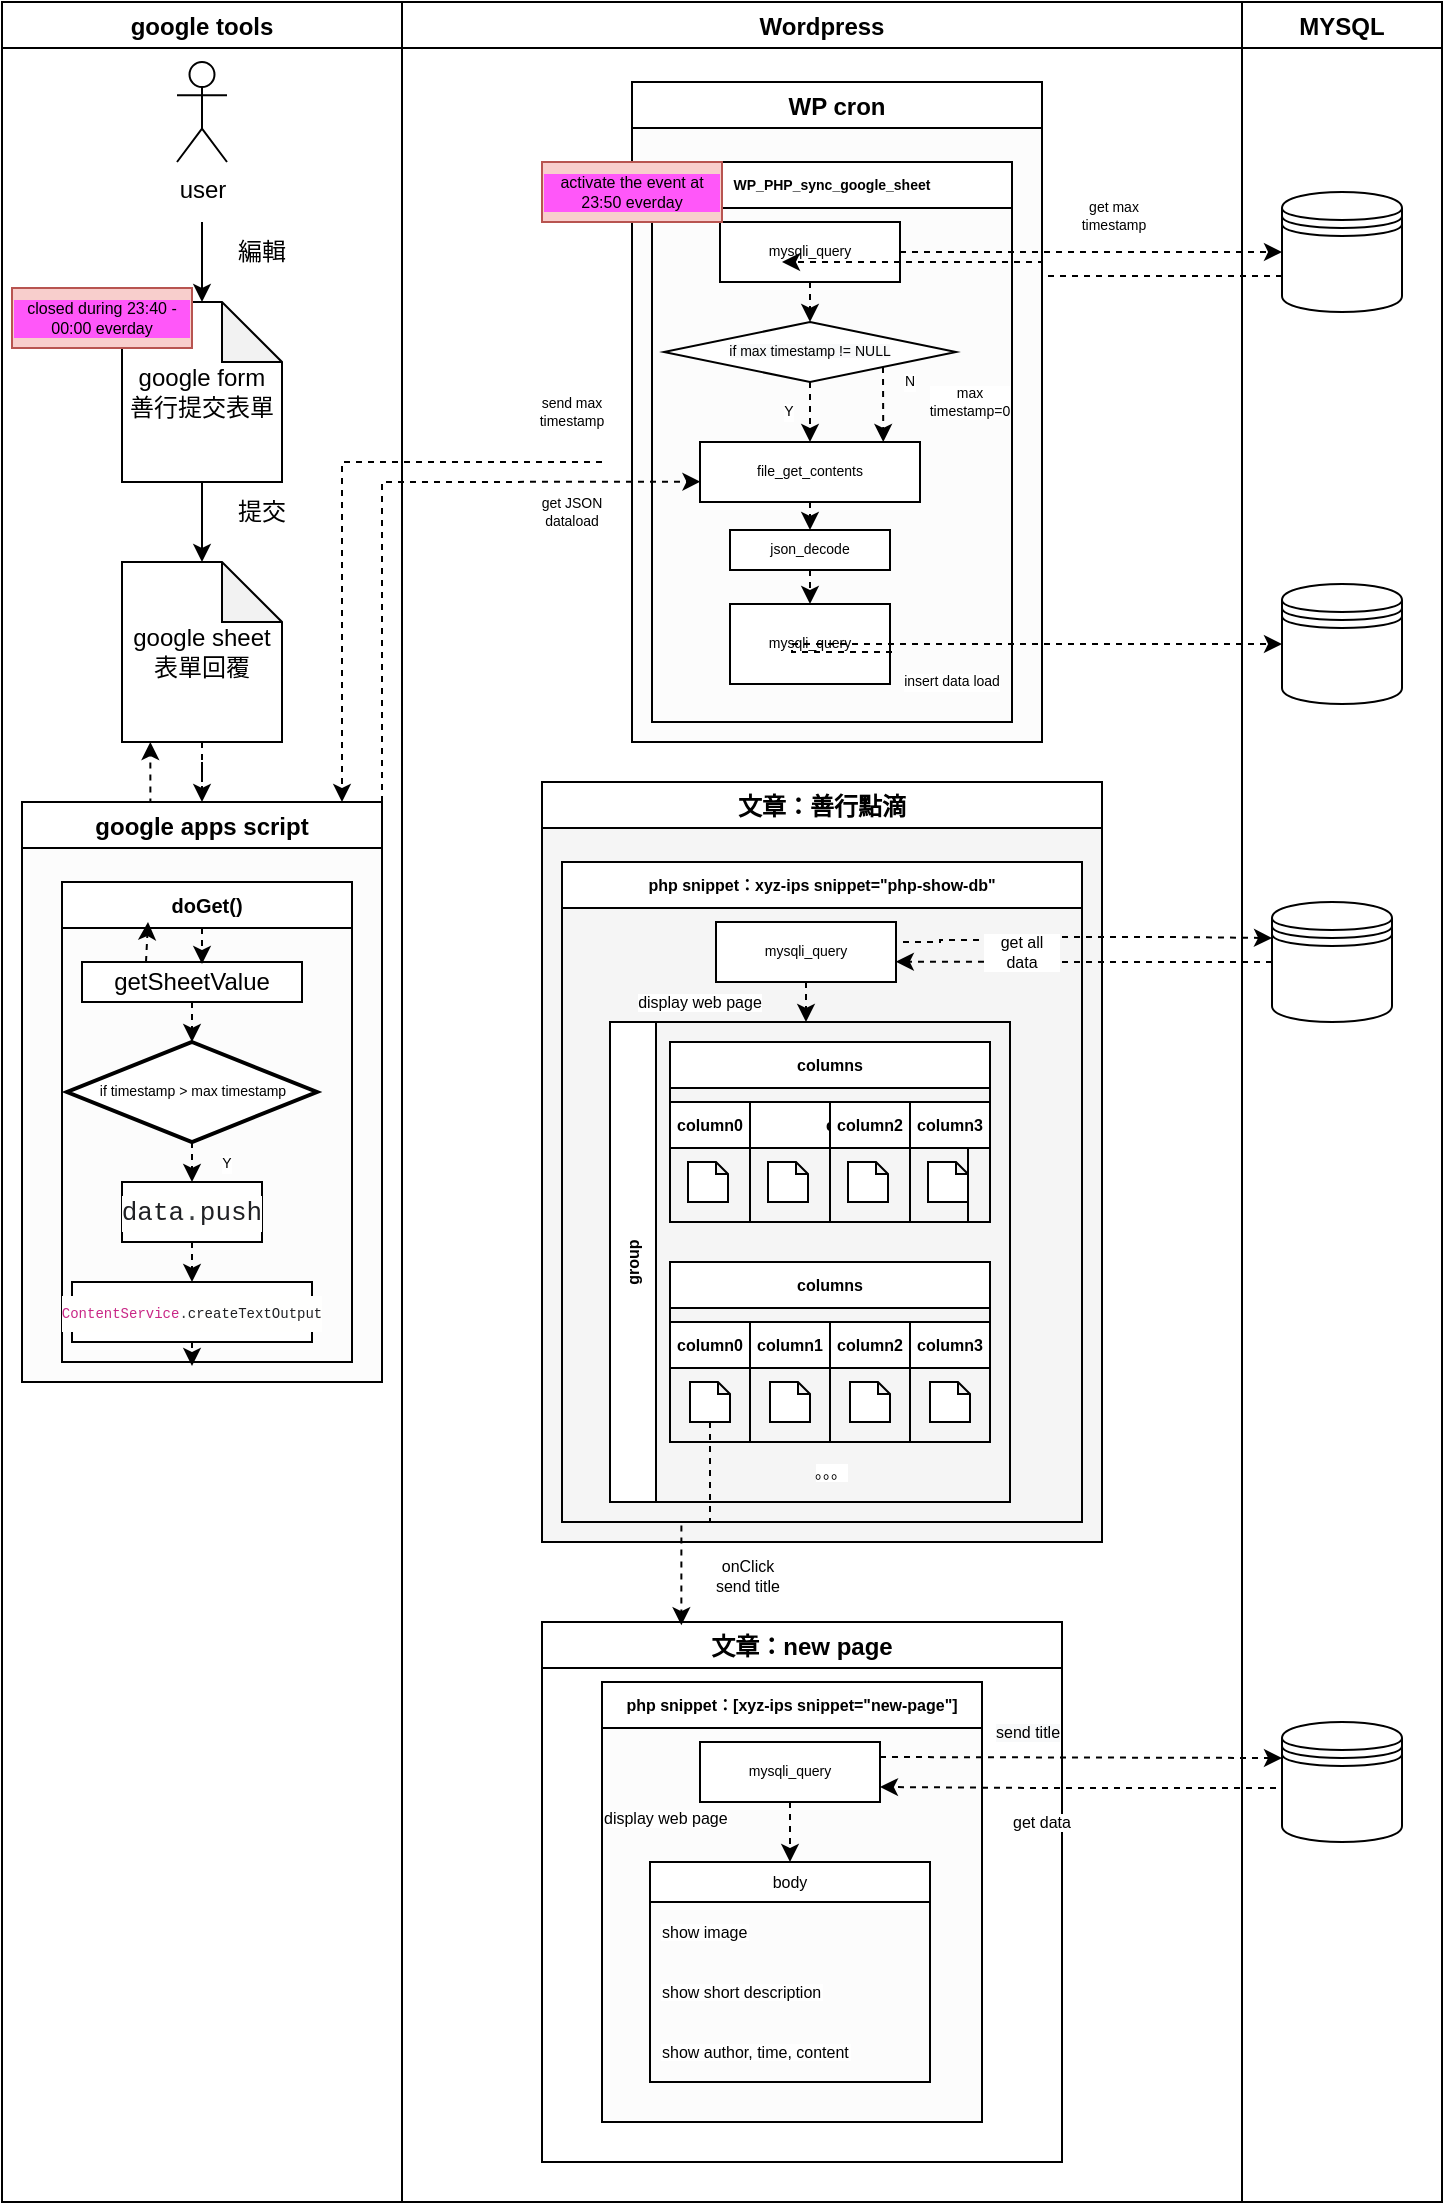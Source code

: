 <mxfile version="20.5.1" type="github">
  <diagram id="prtHgNgQTEPvFCAcTncT" name="Page-1">
    <mxGraphModel dx="1021" dy="614" grid="1" gridSize="10" guides="1" tooltips="1" connect="1" arrows="1" fold="1" page="1" pageScale="1" pageWidth="827" pageHeight="1169" math="0" shadow="0">
      <root>
        <mxCell id="0" />
        <mxCell id="1" parent="0" />
        <mxCell id="6KCu21m0NfsH39WnxG2K-9" value="google tools" style="swimlane;fillColor=none;swimlaneFillColor=none;" parent="1" vertex="1">
          <mxGeometry x="54" y="50" width="200" height="1100" as="geometry" />
        </mxCell>
        <mxCell id="6KCu21m0NfsH39WnxG2K-14" value="user" style="shape=umlActor;verticalLabelPosition=bottom;verticalAlign=top;html=1;outlineConnect=0;" parent="6KCu21m0NfsH39WnxG2K-9" vertex="1">
          <mxGeometry x="87.5" y="30" width="25" height="50" as="geometry" />
        </mxCell>
        <mxCell id="6KCu21m0NfsH39WnxG2K-18" value="google form&lt;br&gt;善行提交表單" style="shape=note;whiteSpace=wrap;html=1;backgroundOutline=1;darkOpacity=0.05;" parent="6KCu21m0NfsH39WnxG2K-9" vertex="1">
          <mxGeometry x="60" y="150" width="80" height="90" as="geometry" />
        </mxCell>
        <mxCell id="6KCu21m0NfsH39WnxG2K-17" value="編輯" style="text;html=1;strokeColor=none;fillColor=none;align=center;verticalAlign=middle;whiteSpace=wrap;rounded=0;" parent="6KCu21m0NfsH39WnxG2K-9" vertex="1">
          <mxGeometry x="100" y="110" width="60" height="30" as="geometry" />
        </mxCell>
        <mxCell id="6KCu21m0NfsH39WnxG2K-20" value="" style="endArrow=classic;html=1;rounded=0;exitX=0.5;exitY=1;exitDx=0;exitDy=0;exitPerimeter=0;" parent="6KCu21m0NfsH39WnxG2K-9" source="6KCu21m0NfsH39WnxG2K-18" edge="1">
          <mxGeometry width="50" height="50" relative="1" as="geometry">
            <mxPoint x="70" y="250" as="sourcePoint" />
            <mxPoint x="100" y="280" as="targetPoint" />
          </mxGeometry>
        </mxCell>
        <mxCell id="6KCu21m0NfsH39WnxG2K-75" style="edgeStyle=orthogonalEdgeStyle;rounded=0;orthogonalLoop=1;jettySize=auto;html=1;exitX=0.5;exitY=1;exitDx=0;exitDy=0;exitPerimeter=0;dashed=1;fontSize=7;" parent="6KCu21m0NfsH39WnxG2K-9" source="6KCu21m0NfsH39WnxG2K-21" target="6KCu21m0NfsH39WnxG2K-23" edge="1">
          <mxGeometry relative="1" as="geometry" />
        </mxCell>
        <mxCell id="6KCu21m0NfsH39WnxG2K-21" value="google sheet&lt;br&gt;表單回覆" style="shape=note;whiteSpace=wrap;html=1;backgroundOutline=1;darkOpacity=0.05;" parent="6KCu21m0NfsH39WnxG2K-9" vertex="1">
          <mxGeometry x="60" y="280" width="80" height="90" as="geometry" />
        </mxCell>
        <mxCell id="6KCu21m0NfsH39WnxG2K-22" value="提交" style="text;html=1;strokeColor=none;fillColor=none;align=center;verticalAlign=middle;whiteSpace=wrap;rounded=0;" parent="6KCu21m0NfsH39WnxG2K-9" vertex="1">
          <mxGeometry x="100" y="240" width="60" height="30" as="geometry" />
        </mxCell>
        <mxCell id="6KCu21m0NfsH39WnxG2K-76" style="edgeStyle=orthogonalEdgeStyle;rounded=0;orthogonalLoop=1;jettySize=auto;html=1;exitX=0.25;exitY=0;exitDx=0;exitDy=0;entryX=0.177;entryY=1;entryDx=0;entryDy=0;entryPerimeter=0;dashed=1;fontSize=7;" parent="6KCu21m0NfsH39WnxG2K-9" source="6KCu21m0NfsH39WnxG2K-23" target="6KCu21m0NfsH39WnxG2K-21" edge="1">
          <mxGeometry relative="1" as="geometry" />
        </mxCell>
        <mxCell id="6KCu21m0NfsH39WnxG2K-23" value="google apps script" style="swimlane;swimlaneFillColor=#FCFCFC;" parent="6KCu21m0NfsH39WnxG2K-9" vertex="1">
          <mxGeometry x="10" y="400" width="180" height="290" as="geometry" />
        </mxCell>
        <mxCell id="6KCu21m0NfsH39WnxG2K-67" value="doGet()" style="swimlane;fontSize=10;" parent="6KCu21m0NfsH39WnxG2K-9" vertex="1">
          <mxGeometry x="30" y="440" width="145" height="240" as="geometry" />
        </mxCell>
        <mxCell id="6KCu21m0NfsH39WnxG2K-96" style="edgeStyle=orthogonalEdgeStyle;rounded=0;orthogonalLoop=1;jettySize=auto;html=1;exitX=0.5;exitY=1;exitDx=0;exitDy=0;entryX=0.5;entryY=0;entryDx=0;entryDy=0;entryPerimeter=0;dashed=1;labelBackgroundColor=#99FFFF;labelBorderColor=#99FFFF;fontSize=7;" parent="6KCu21m0NfsH39WnxG2K-67" source="6KCu21m0NfsH39WnxG2K-69" target="6KCu21m0NfsH39WnxG2K-94" edge="1">
          <mxGeometry relative="1" as="geometry" />
        </mxCell>
        <mxCell id="6KCu21m0NfsH39WnxG2K-69" value="&lt;span style=&quot;color: rgb(0, 0, 0); font-family: Helvetica; font-size: 12px; font-style: normal; font-variant-ligatures: normal; font-variant-caps: normal; font-weight: 400; letter-spacing: normal; orphans: 2; text-align: center; text-indent: 0px; text-transform: none; widows: 2; word-spacing: 0px; -webkit-text-stroke-width: 0px; text-decoration-thickness: initial; text-decoration-style: initial; text-decoration-color: initial; float: none; display: inline !important;&quot;&gt;getSheetValue&lt;/span&gt;" style="rounded=0;whiteSpace=wrap;html=1;fontSize=7;labelBackgroundColor=default;" parent="6KCu21m0NfsH39WnxG2K-67" vertex="1">
          <mxGeometry x="10" y="40" width="110" height="20" as="geometry" />
        </mxCell>
        <mxCell id="6KCu21m0NfsH39WnxG2K-70" style="edgeStyle=orthogonalEdgeStyle;rounded=0;orthogonalLoop=1;jettySize=auto;html=1;exitX=0.5;exitY=1;exitDx=0;exitDy=0;entryX=0.5;entryY=0;entryDx=0;entryDy=0;dashed=1;fontSize=7;" parent="6KCu21m0NfsH39WnxG2K-67" source="6KCu21m0NfsH39WnxG2K-71" target="6KCu21m0NfsH39WnxG2K-72" edge="1">
          <mxGeometry relative="1" as="geometry" />
        </mxCell>
        <mxCell id="6KCu21m0NfsH39WnxG2K-71" value="&lt;div style=&quot;color: rgb(60, 64, 67); background-color: rgb(255, 255, 254); font-family: &amp;quot;Roboto Mono&amp;quot;, Consolas, &amp;quot;Courier New&amp;quot;, monospace; font-size: 13px; line-height: 18px;&quot;&gt;&lt;span style=&quot;color: #202124;&quot;&gt;data&lt;/span&gt;.&lt;span style=&quot;color: #202124;&quot;&gt;push&lt;/span&gt;&lt;/div&gt;" style="rounded=0;whiteSpace=wrap;html=1;fontSize=7;" parent="6KCu21m0NfsH39WnxG2K-67" vertex="1">
          <mxGeometry x="30" y="150" width="70" height="30" as="geometry" />
        </mxCell>
        <mxCell id="6KCu21m0NfsH39WnxG2K-72" value="&lt;div style=&quot;color: rgb(60, 64, 67); background-color: rgb(255, 255, 254); font-family: &amp;quot;Roboto Mono&amp;quot;, Consolas, &amp;quot;Courier New&amp;quot;, monospace; font-size: 7px; line-height: 18px;&quot;&gt;&lt;span style=&quot;color: rgb(201, 39, 134); font-size: 7px;&quot;&gt;ContentService&lt;/span&gt;.&lt;span style=&quot;color: rgb(32, 33, 36); font-size: 7px;&quot;&gt;createTextOutput&lt;/span&gt;&lt;/div&gt;" style="rounded=0;whiteSpace=wrap;html=1;fontSize=4;align=center;" parent="6KCu21m0NfsH39WnxG2K-67" vertex="1">
          <mxGeometry x="5" y="200" width="120" height="30" as="geometry" />
        </mxCell>
        <mxCell id="6KCu21m0NfsH39WnxG2K-89" value="" style="endArrow=classic;html=1;rounded=0;dashed=1;labelBackgroundColor=#99FFFF;labelBorderColor=#99FFFF;fontSize=7;" parent="6KCu21m0NfsH39WnxG2K-67" edge="1">
          <mxGeometry width="50" height="50" relative="1" as="geometry">
            <mxPoint x="42" y="40" as="sourcePoint" />
            <mxPoint x="43" y="20" as="targetPoint" />
          </mxGeometry>
        </mxCell>
        <mxCell id="6KCu21m0NfsH39WnxG2K-95" style="edgeStyle=orthogonalEdgeStyle;rounded=0;orthogonalLoop=1;jettySize=auto;html=1;exitX=0.5;exitY=1;exitDx=0;exitDy=0;exitPerimeter=0;entryX=0.5;entryY=0;entryDx=0;entryDy=0;dashed=1;labelBackgroundColor=#99FFFF;labelBorderColor=#99FFFF;fontSize=7;" parent="6KCu21m0NfsH39WnxG2K-67" source="6KCu21m0NfsH39WnxG2K-94" target="6KCu21m0NfsH39WnxG2K-71" edge="1">
          <mxGeometry relative="1" as="geometry" />
        </mxCell>
        <mxCell id="6KCu21m0NfsH39WnxG2K-94" value="&lt;span style=&quot;background-color: rgb(255, 255, 255);&quot;&gt;if timestamp &amp;gt; max timestamp&lt;/span&gt;" style="strokeWidth=2;html=1;shape=mxgraph.flowchart.decision;whiteSpace=wrap;labelBackgroundColor=none;labelBorderColor=none;fontSize=7;" parent="6KCu21m0NfsH39WnxG2K-67" vertex="1">
          <mxGeometry x="2.5" y="80" width="125" height="50" as="geometry" />
        </mxCell>
        <mxCell id="6KCu21m0NfsH39WnxG2K-97" value="Y" style="text;html=1;strokeColor=none;fillColor=none;align=center;verticalAlign=middle;whiteSpace=wrap;rounded=0;labelBackgroundColor=#FFFFFF;labelBorderColor=none;fontSize=7;" parent="6KCu21m0NfsH39WnxG2K-67" vertex="1">
          <mxGeometry x="69" y="136" width="27" height="10" as="geometry" />
        </mxCell>
        <mxCell id="6KCu21m0NfsH39WnxG2K-217" value="closed during 23:40 - 00:00 everday" style="text;html=1;strokeColor=#b85450;fillColor=#f8cecc;align=center;verticalAlign=middle;whiteSpace=wrap;rounded=0;labelBackgroundColor=#FF57F9;labelBorderColor=none;fontSize=8;" parent="6KCu21m0NfsH39WnxG2K-9" vertex="1">
          <mxGeometry x="5" y="143" width="90" height="30" as="geometry" />
        </mxCell>
        <mxCell id="6KCu21m0NfsH39WnxG2K-11" value="Wordpress" style="swimlane;swimlaneFillColor=none;fillColor=default;" parent="1" vertex="1">
          <mxGeometry x="254" y="50" width="420" height="1100" as="geometry" />
        </mxCell>
        <mxCell id="Af1cTzgPKv_NFU-ac4rc-2" value="文章：new page" style="swimlane;labelBackgroundColor=none;labelBorderColor=none;strokeColor=default;fontSize=12;fillColor=default;startSize=23;" vertex="1" parent="6KCu21m0NfsH39WnxG2K-11">
          <mxGeometry x="70" y="810" width="260" height="270" as="geometry" />
        </mxCell>
        <mxCell id="6KCu21m0NfsH39WnxG2K-36" value="WP cron" style="swimlane;swimlaneFillColor=#FCFCFC;" parent="6KCu21m0NfsH39WnxG2K-11" vertex="1">
          <mxGeometry x="115" y="40" width="205" height="330" as="geometry" />
        </mxCell>
        <mxCell id="6KCu21m0NfsH39WnxG2K-41" value="WP_PHP_sync_google_sheet" style="swimlane;fontSize=7;" parent="6KCu21m0NfsH39WnxG2K-36" vertex="1">
          <mxGeometry x="10" y="40" width="180" height="280" as="geometry" />
        </mxCell>
        <mxCell id="6KCu21m0NfsH39WnxG2K-140" style="edgeStyle=orthogonalEdgeStyle;rounded=0;orthogonalLoop=1;jettySize=auto;html=1;exitX=0.5;exitY=1;exitDx=0;exitDy=0;entryX=0.5;entryY=0;entryDx=0;entryDy=0;dashed=1;labelBackgroundColor=#99FFFF;labelBorderColor=#99FFFF;fontSize=7;" parent="6KCu21m0NfsH39WnxG2K-41" source="6KCu21m0NfsH39WnxG2K-84" target="6KCu21m0NfsH39WnxG2K-117" edge="1">
          <mxGeometry relative="1" as="geometry" />
        </mxCell>
        <mxCell id="6KCu21m0NfsH39WnxG2K-84" value="&lt;span style=&quot;font-size: 7px;&quot;&gt;mysqli_query&lt;/span&gt;" style="rounded=0;whiteSpace=wrap;html=1;fontSize=7;" parent="6KCu21m0NfsH39WnxG2K-41" vertex="1">
          <mxGeometry x="34" y="30" width="90" height="30" as="geometry" />
        </mxCell>
        <mxCell id="6KCu21m0NfsH39WnxG2K-144" style="edgeStyle=orthogonalEdgeStyle;rounded=0;orthogonalLoop=1;jettySize=auto;html=1;exitX=0.5;exitY=1;exitDx=0;exitDy=0;entryX=0.5;entryY=0;entryDx=0;entryDy=0;dashed=1;labelBackgroundColor=#99FFFF;labelBorderColor=#99FFFF;fontSize=7;" parent="6KCu21m0NfsH39WnxG2K-41" source="6KCu21m0NfsH39WnxG2K-85" target="6KCu21m0NfsH39WnxG2K-106" edge="1">
          <mxGeometry relative="1" as="geometry" />
        </mxCell>
        <mxCell id="6KCu21m0NfsH39WnxG2K-85" value="&lt;span style=&quot;font-size: 7px;&quot;&gt;file_get_contents&lt;/span&gt;" style="rounded=0;whiteSpace=wrap;html=1;fontSize=7;" parent="6KCu21m0NfsH39WnxG2K-41" vertex="1">
          <mxGeometry x="24" y="140" width="110" height="30" as="geometry" />
        </mxCell>
        <mxCell id="6KCu21m0NfsH39WnxG2K-138" style="edgeStyle=orthogonalEdgeStyle;rounded=0;orthogonalLoop=1;jettySize=auto;html=1;exitX=0.5;exitY=1;exitDx=0;exitDy=0;entryX=0.5;entryY=0;entryDx=0;entryDy=0;dashed=1;labelBackgroundColor=#99FFFF;labelBorderColor=#99FFFF;fontSize=7;" parent="6KCu21m0NfsH39WnxG2K-41" source="6KCu21m0NfsH39WnxG2K-106" target="6KCu21m0NfsH39WnxG2K-108" edge="1">
          <mxGeometry relative="1" as="geometry" />
        </mxCell>
        <mxCell id="6KCu21m0NfsH39WnxG2K-106" value="json_decode" style="rounded=0;whiteSpace=wrap;html=1;labelBackgroundColor=#FFFFFF;labelBorderColor=none;fontSize=7;" parent="6KCu21m0NfsH39WnxG2K-41" vertex="1">
          <mxGeometry x="39" y="184" width="80" height="20" as="geometry" />
        </mxCell>
        <mxCell id="6KCu21m0NfsH39WnxG2K-108" value="mysqli_query" style="rounded=0;whiteSpace=wrap;html=1;labelBackgroundColor=#FFFFFF;labelBorderColor=none;fontSize=7;" parent="6KCu21m0NfsH39WnxG2K-41" vertex="1">
          <mxGeometry x="39" y="221" width="80" height="40" as="geometry" />
        </mxCell>
        <mxCell id="6KCu21m0NfsH39WnxG2K-123" style="edgeStyle=orthogonalEdgeStyle;rounded=0;orthogonalLoop=1;jettySize=auto;html=1;exitX=0.5;exitY=1;exitDx=0;exitDy=0;entryX=0.5;entryY=0;entryDx=0;entryDy=0;dashed=1;labelBackgroundColor=#99FFFF;labelBorderColor=#99FFFF;fontSize=7;" parent="6KCu21m0NfsH39WnxG2K-41" source="6KCu21m0NfsH39WnxG2K-117" target="6KCu21m0NfsH39WnxG2K-85" edge="1">
          <mxGeometry relative="1" as="geometry" />
        </mxCell>
        <mxCell id="6KCu21m0NfsH39WnxG2K-125" style="edgeStyle=orthogonalEdgeStyle;rounded=0;orthogonalLoop=1;jettySize=auto;html=1;exitX=1;exitY=1;exitDx=0;exitDy=0;entryX=0.833;entryY=0;entryDx=0;entryDy=0;entryPerimeter=0;dashed=1;labelBackgroundColor=#99FFFF;labelBorderColor=#99FFFF;fontSize=7;" parent="6KCu21m0NfsH39WnxG2K-41" source="6KCu21m0NfsH39WnxG2K-117" target="6KCu21m0NfsH39WnxG2K-85" edge="1">
          <mxGeometry relative="1" as="geometry" />
        </mxCell>
        <mxCell id="6KCu21m0NfsH39WnxG2K-117" value="&lt;span style=&quot;background-color: rgb(248, 249, 250);&quot;&gt;if max timestamp != NULL&lt;/span&gt;" style="rhombus;whiteSpace=wrap;html=1;labelBackgroundColor=#FFFFFF;labelBorderColor=none;fontSize=7;" parent="6KCu21m0NfsH39WnxG2K-41" vertex="1">
          <mxGeometry x="6" y="80" width="146" height="30" as="geometry" />
        </mxCell>
        <mxCell id="6KCu21m0NfsH39WnxG2K-124" value="Y" style="text;html=1;strokeColor=none;fillColor=none;align=center;verticalAlign=middle;whiteSpace=wrap;rounded=0;labelBackgroundColor=#FFFFFF;labelBorderColor=none;fontSize=7;" parent="6KCu21m0NfsH39WnxG2K-41" vertex="1">
          <mxGeometry x="50" y="120" width="37" height="10" as="geometry" />
        </mxCell>
        <mxCell id="6KCu21m0NfsH39WnxG2K-127" value="max timestamp=0" style="text;html=1;strokeColor=none;fillColor=none;align=center;verticalAlign=middle;whiteSpace=wrap;rounded=0;labelBackgroundColor=#FFFFFF;labelBorderColor=none;fontSize=7;" parent="6KCu21m0NfsH39WnxG2K-41" vertex="1">
          <mxGeometry x="144" y="120" width="30" as="geometry" />
        </mxCell>
        <mxCell id="6KCu21m0NfsH39WnxG2K-137" value="insert data load" style="text;html=1;strokeColor=none;fillColor=none;align=center;verticalAlign=middle;whiteSpace=wrap;rounded=0;labelBackgroundColor=#FFFFFF;labelBorderColor=none;fontSize=7;" parent="6KCu21m0NfsH39WnxG2K-41" vertex="1">
          <mxGeometry x="120" y="245" width="60" height="30" as="geometry" />
        </mxCell>
        <mxCell id="6KCu21m0NfsH39WnxG2K-93" value="send max timestamp" style="text;html=1;strokeColor=none;fillColor=none;align=center;verticalAlign=middle;whiteSpace=wrap;rounded=0;labelBackgroundColor=none;labelBorderColor=none;fontSize=7;" parent="6KCu21m0NfsH39WnxG2K-11" vertex="1">
          <mxGeometry x="55" y="190" width="60" height="30" as="geometry" />
        </mxCell>
        <mxCell id="6KCu21m0NfsH39WnxG2K-105" value="get JSON dataload" style="text;html=1;strokeColor=none;fillColor=none;align=center;verticalAlign=middle;whiteSpace=wrap;rounded=0;labelBackgroundColor=none;labelBorderColor=none;fontSize=7;" parent="6KCu21m0NfsH39WnxG2K-11" vertex="1">
          <mxGeometry x="55" y="240" width="60" height="30" as="geometry" />
        </mxCell>
        <mxCell id="6KCu21m0NfsH39WnxG2K-116" value="get max timestamp" style="text;html=1;strokeColor=none;fillColor=none;align=center;verticalAlign=middle;whiteSpace=wrap;rounded=0;labelBackgroundColor=#FFFFFF;labelBorderColor=none;fontSize=7;" parent="6KCu21m0NfsH39WnxG2K-11" vertex="1">
          <mxGeometry x="326" y="92" width="60" height="30" as="geometry" />
        </mxCell>
        <mxCell id="6KCu21m0NfsH39WnxG2K-92" value="" style="endArrow=classic;html=1;rounded=0;dashed=1;labelBackgroundColor=#99FFFF;labelBorderColor=#99FFFF;fontSize=7;entryX=0.002;entryY=0.662;entryDx=0;entryDy=0;entryPerimeter=0;" parent="6KCu21m0NfsH39WnxG2K-11" target="6KCu21m0NfsH39WnxG2K-85" edge="1">
          <mxGeometry width="50" height="50" relative="1" as="geometry">
            <mxPoint x="-10" y="400" as="sourcePoint" />
            <mxPoint x="98" y="280" as="targetPoint" />
            <Array as="points">
              <mxPoint x="-10" y="240" />
            </Array>
          </mxGeometry>
        </mxCell>
        <mxCell id="6KCu21m0NfsH39WnxG2K-145" value="文章：善行點滴" style="swimlane;labelBackgroundColor=#FFFFFF;labelBorderColor=none;fontSize=12;swimlaneFillColor=#F5F5F5;" parent="6KCu21m0NfsH39WnxG2K-11" vertex="1">
          <mxGeometry x="70" y="390" width="280" height="380" as="geometry" />
        </mxCell>
        <mxCell id="6KCu21m0NfsH39WnxG2K-146" value="php snippet：xyz-ips snippet=&quot;php-show-db&quot;" style="swimlane;labelBackgroundColor=#FFFFFF;labelBorderColor=none;fontSize=8;" parent="6KCu21m0NfsH39WnxG2K-145" vertex="1">
          <mxGeometry x="10" y="40" width="260" height="330" as="geometry" />
        </mxCell>
        <mxCell id="6KCu21m0NfsH39WnxG2K-196" value="" style="edgeStyle=orthogonalEdgeStyle;rounded=0;orthogonalLoop=1;jettySize=auto;html=1;dashed=1;labelBackgroundColor=#99FFFF;labelBorderColor=#99FFFF;fontSize=8;" parent="6KCu21m0NfsH39WnxG2K-146" source="6KCu21m0NfsH39WnxG2K-148" edge="1">
          <mxGeometry relative="1" as="geometry">
            <mxPoint x="122" y="80" as="targetPoint" />
          </mxGeometry>
        </mxCell>
        <mxCell id="6KCu21m0NfsH39WnxG2K-148" value="&lt;span style=&quot;font-size: 7px;&quot;&gt;mysqli_query&lt;/span&gt;" style="rounded=0;whiteSpace=wrap;html=1;fontSize=7;" parent="6KCu21m0NfsH39WnxG2K-146" vertex="1">
          <mxGeometry x="77" y="30" width="90" height="30" as="geometry" />
        </mxCell>
        <mxCell id="6KCu21m0NfsH39WnxG2K-161" value="column0" style="swimlane;labelBackgroundColor=#FFFFFF;labelBorderColor=none;fontSize=8;" parent="6KCu21m0NfsH39WnxG2K-146" vertex="1">
          <mxGeometry x="54" y="120" width="40" height="60" as="geometry" />
        </mxCell>
        <mxCell id="6KCu21m0NfsH39WnxG2K-165" value="columns" style="swimlane;labelBackgroundColor=#FFFFFF;labelBorderColor=none;fontSize=8;" parent="6KCu21m0NfsH39WnxG2K-146" vertex="1">
          <mxGeometry x="54" y="90" width="160" height="90" as="geometry" />
        </mxCell>
        <mxCell id="6KCu21m0NfsH39WnxG2K-174" value="group" style="swimlane;horizontal=0;labelBackgroundColor=#FFFFFF;labelBorderColor=none;fontSize=8;" parent="6KCu21m0NfsH39WnxG2K-146" vertex="1">
          <mxGeometry x="24" y="80" width="200" height="240" as="geometry" />
        </mxCell>
        <mxCell id="6KCu21m0NfsH39WnxG2K-175" value="。。。" style="text;html=1;strokeColor=none;fillColor=none;align=center;verticalAlign=middle;whiteSpace=wrap;rounded=0;labelBackgroundColor=#FFFFFF;labelBorderColor=none;fontSize=8;" parent="6KCu21m0NfsH39WnxG2K-174" vertex="1">
          <mxGeometry x="87.5" y="210" width="45" height="30" as="geometry" />
        </mxCell>
        <mxCell id="6KCu21m0NfsH39WnxG2K-162" value="column1" style="swimlane;labelBackgroundColor=#FFFFFF;labelBorderColor=none;fontSize=8;" parent="6KCu21m0NfsH39WnxG2K-174" vertex="1">
          <mxGeometry x="70" y="40" width="109" height="60" as="geometry" />
        </mxCell>
        <mxCell id="6KCu21m0NfsH39WnxG2K-191" value="" style="shape=note;whiteSpace=wrap;html=1;backgroundOutline=1;darkOpacity=0.05;labelBackgroundColor=#FFFFFF;labelBorderColor=none;fontSize=8;size=6;" parent="6KCu21m0NfsH39WnxG2K-162" vertex="1">
          <mxGeometry x="-31" y="30" width="20" height="20" as="geometry" />
        </mxCell>
        <mxCell id="6KCu21m0NfsH39WnxG2K-192" value="" style="shape=note;whiteSpace=wrap;html=1;backgroundOutline=1;darkOpacity=0.05;labelBackgroundColor=#FFFFFF;labelBorderColor=none;fontSize=8;size=6;" parent="6KCu21m0NfsH39WnxG2K-162" vertex="1">
          <mxGeometry x="9" y="30" width="20" height="20" as="geometry" />
        </mxCell>
        <mxCell id="6KCu21m0NfsH39WnxG2K-193" value="" style="shape=note;whiteSpace=wrap;html=1;backgroundOutline=1;darkOpacity=0.05;labelBackgroundColor=#FFFFFF;labelBorderColor=none;fontSize=8;size=6;" parent="6KCu21m0NfsH39WnxG2K-162" vertex="1">
          <mxGeometry x="49" y="30" width="20" height="20" as="geometry" />
        </mxCell>
        <mxCell id="6KCu21m0NfsH39WnxG2K-194" value="" style="shape=note;whiteSpace=wrap;html=1;backgroundOutline=1;darkOpacity=0.05;labelBackgroundColor=#FFFFFF;labelBorderColor=none;fontSize=8;size=6;" parent="6KCu21m0NfsH39WnxG2K-162" vertex="1">
          <mxGeometry x="89" y="30" width="20" height="20" as="geometry" />
        </mxCell>
        <mxCell id="6KCu21m0NfsH39WnxG2K-163" value="column2" style="swimlane;labelBackgroundColor=#FFFFFF;labelBorderColor=none;fontSize=8;" parent="6KCu21m0NfsH39WnxG2K-174" vertex="1">
          <mxGeometry x="110" y="40" width="40" height="60" as="geometry" />
        </mxCell>
        <mxCell id="6KCu21m0NfsH39WnxG2K-164" value="column3" style="swimlane;labelBackgroundColor=#FFFFFF;labelBorderColor=none;fontSize=8;" parent="6KCu21m0NfsH39WnxG2K-174" vertex="1">
          <mxGeometry x="150" y="40" width="40" height="60" as="geometry" />
        </mxCell>
        <mxCell id="6KCu21m0NfsH39WnxG2K-176" value="column0" style="swimlane;labelBackgroundColor=#FFFFFF;labelBorderColor=none;fontSize=8;" parent="6KCu21m0NfsH39WnxG2K-174" vertex="1">
          <mxGeometry x="30" y="150" width="40" height="60" as="geometry" />
        </mxCell>
        <mxCell id="6KCu21m0NfsH39WnxG2K-177" value="columns" style="swimlane;labelBackgroundColor=#FFFFFF;labelBorderColor=none;fontSize=8;" parent="6KCu21m0NfsH39WnxG2K-174" vertex="1">
          <mxGeometry x="30" y="120" width="160" height="90" as="geometry" />
        </mxCell>
        <mxCell id="6KCu21m0NfsH39WnxG2K-190" value="" style="shape=note;whiteSpace=wrap;html=1;backgroundOutline=1;darkOpacity=0.05;labelBackgroundColor=#FFFFFF;labelBorderColor=none;fontSize=8;size=6;" parent="6KCu21m0NfsH39WnxG2K-177" vertex="1">
          <mxGeometry x="10" y="60" width="20" height="20" as="geometry" />
        </mxCell>
        <mxCell id="6KCu21m0NfsH39WnxG2K-178" value="column1" style="swimlane;labelBackgroundColor=#FFFFFF;labelBorderColor=none;fontSize=8;" parent="6KCu21m0NfsH39WnxG2K-174" vertex="1">
          <mxGeometry x="70" y="150" width="40" height="60" as="geometry" />
        </mxCell>
        <mxCell id="6KCu21m0NfsH39WnxG2K-189" value="" style="shape=note;whiteSpace=wrap;html=1;backgroundOutline=1;darkOpacity=0.05;labelBackgroundColor=#FFFFFF;labelBorderColor=none;fontSize=8;size=6;" parent="6KCu21m0NfsH39WnxG2K-178" vertex="1">
          <mxGeometry x="10" y="30" width="20" height="20" as="geometry" />
        </mxCell>
        <mxCell id="6KCu21m0NfsH39WnxG2K-179" value="column2" style="swimlane;labelBackgroundColor=#FFFFFF;labelBorderColor=none;fontSize=8;" parent="6KCu21m0NfsH39WnxG2K-174" vertex="1">
          <mxGeometry x="110" y="150" width="40" height="60" as="geometry" />
        </mxCell>
        <mxCell id="6KCu21m0NfsH39WnxG2K-188" value="" style="shape=note;whiteSpace=wrap;html=1;backgroundOutline=1;darkOpacity=0.05;labelBackgroundColor=#FFFFFF;labelBorderColor=none;fontSize=8;size=6;" parent="6KCu21m0NfsH39WnxG2K-179" vertex="1">
          <mxGeometry x="10" y="30" width="20" height="20" as="geometry" />
        </mxCell>
        <mxCell id="6KCu21m0NfsH39WnxG2K-180" value="column3" style="swimlane;labelBackgroundColor=#FFFFFF;labelBorderColor=none;fontSize=8;" parent="6KCu21m0NfsH39WnxG2K-174" vertex="1">
          <mxGeometry x="150" y="150" width="40" height="60" as="geometry" />
        </mxCell>
        <mxCell id="6KCu21m0NfsH39WnxG2K-182" value="" style="shape=note;whiteSpace=wrap;html=1;backgroundOutline=1;darkOpacity=0.05;labelBackgroundColor=#FFFFFF;labelBorderColor=none;fontSize=8;size=6;" parent="6KCu21m0NfsH39WnxG2K-146" vertex="1">
          <mxGeometry x="184" y="260" width="20" height="20" as="geometry" />
        </mxCell>
        <mxCell id="6KCu21m0NfsH39WnxG2K-197" value="display web page" style="text;html=1;strokeColor=none;fillColor=none;align=center;verticalAlign=middle;whiteSpace=wrap;rounded=0;labelBackgroundColor=#FFFFFF;labelBorderColor=none;fontSize=8;" parent="6KCu21m0NfsH39WnxG2K-146" vertex="1">
          <mxGeometry x="14" y="64.5" width="110" height="10" as="geometry" />
        </mxCell>
        <mxCell id="6KCu21m0NfsH39WnxG2K-198" value="php snippet：[xyz-ips snippet=&quot;new-page&quot;]" style="swimlane;labelBackgroundColor=#FFFFFF;labelBorderColor=none;fontSize=8;swimlaneFillColor=#FCFCFC;startSize=23;" parent="6KCu21m0NfsH39WnxG2K-11" vertex="1">
          <mxGeometry x="100" y="840" width="190" height="220" as="geometry" />
        </mxCell>
        <mxCell id="6KCu21m0NfsH39WnxG2K-214" style="edgeStyle=orthogonalEdgeStyle;rounded=0;orthogonalLoop=1;jettySize=auto;html=1;exitX=0.5;exitY=1;exitDx=0;exitDy=0;entryX=0.5;entryY=0;entryDx=0;entryDy=0;dashed=1;labelBackgroundColor=#99FFFF;labelBorderColor=#99FFFF;fontSize=8;" parent="6KCu21m0NfsH39WnxG2K-198" source="6KCu21m0NfsH39WnxG2K-204" target="6KCu21m0NfsH39WnxG2K-209" edge="1">
          <mxGeometry relative="1" as="geometry" />
        </mxCell>
        <mxCell id="6KCu21m0NfsH39WnxG2K-204" value="&lt;span style=&quot;font-size: 7px;&quot;&gt;mysqli_query&lt;/span&gt;" style="rounded=0;whiteSpace=wrap;html=1;fontSize=7;" parent="6KCu21m0NfsH39WnxG2K-198" vertex="1">
          <mxGeometry x="49" y="30" width="90" height="30" as="geometry" />
        </mxCell>
        <mxCell id="6KCu21m0NfsH39WnxG2K-209" value="body" style="swimlane;fontStyle=0;childLayout=stackLayout;horizontal=1;startSize=20;horizontalStack=0;resizeParent=1;resizeParentMax=0;resizeLast=0;collapsible=1;marginBottom=0;labelBackgroundColor=#FFFFFF;labelBorderColor=none;fontSize=8;" parent="6KCu21m0NfsH39WnxG2K-198" vertex="1">
          <mxGeometry x="24" y="90" width="140" height="110" as="geometry" />
        </mxCell>
        <mxCell id="6KCu21m0NfsH39WnxG2K-210" value="show image" style="text;strokeColor=none;fillColor=none;align=left;verticalAlign=middle;spacingLeft=4;spacingRight=4;overflow=hidden;points=[[0,0.5],[1,0.5]];portConstraint=eastwest;rotatable=0;labelBackgroundColor=#FFFFFF;labelBorderColor=none;fontSize=8;" parent="6KCu21m0NfsH39WnxG2K-209" vertex="1">
          <mxGeometry y="20" width="140" height="30" as="geometry" />
        </mxCell>
        <mxCell id="6KCu21m0NfsH39WnxG2K-211" value="show short description" style="text;strokeColor=none;fillColor=none;align=left;verticalAlign=middle;spacingLeft=4;spacingRight=4;overflow=hidden;points=[[0,0.5],[1,0.5]];portConstraint=eastwest;rotatable=0;labelBackgroundColor=#FFFFFF;labelBorderColor=none;fontSize=8;" parent="6KCu21m0NfsH39WnxG2K-209" vertex="1">
          <mxGeometry y="50" width="140" height="30" as="geometry" />
        </mxCell>
        <mxCell id="6KCu21m0NfsH39WnxG2K-212" value="show author, time, content" style="text;strokeColor=none;fillColor=none;align=left;verticalAlign=middle;spacingLeft=4;spacingRight=4;overflow=hidden;points=[[0,0.5],[1,0.5]];portConstraint=eastwest;rotatable=0;labelBackgroundColor=#FFFFFF;labelBorderColor=none;fontSize=8;" parent="6KCu21m0NfsH39WnxG2K-209" vertex="1">
          <mxGeometry y="80" width="140" height="30" as="geometry" />
        </mxCell>
        <mxCell id="6KCu21m0NfsH39WnxG2K-215" value="&lt;span style=&quot;color: rgb(0, 0, 0); font-family: Helvetica; font-size: 8px; font-style: normal; font-variant-ligatures: normal; font-variant-caps: normal; font-weight: 400; letter-spacing: normal; orphans: 2; text-align: center; text-indent: 0px; text-transform: none; widows: 2; word-spacing: 0px; -webkit-text-stroke-width: 0px; background-color: rgb(255, 255, 255); text-decoration-thickness: initial; text-decoration-style: initial; text-decoration-color: initial; float: none; display: inline !important;&quot;&gt;display web page&lt;/span&gt;" style="text;whiteSpace=wrap;html=1;fontSize=8;" parent="6KCu21m0NfsH39WnxG2K-198" vertex="1">
          <mxGeometry x="-1" y="57" width="100" height="20" as="geometry" />
        </mxCell>
        <mxCell id="6KCu21m0NfsH39WnxG2K-207" value="&lt;span style=&quot;color: rgb(0, 0, 0); font-family: Helvetica; font-size: 8px; font-style: normal; font-variant-ligatures: normal; font-variant-caps: normal; font-weight: 400; letter-spacing: normal; orphans: 2; text-align: center; text-indent: 0px; text-transform: none; widows: 2; word-spacing: 0px; -webkit-text-stroke-width: 0px; background-color: rgb(248, 249, 250); text-decoration-thickness: initial; text-decoration-style: initial; text-decoration-color: initial; float: none; display: inline !important;&quot;&gt;send title&lt;/span&gt;" style="text;whiteSpace=wrap;html=1;fontSize=8;" parent="6KCu21m0NfsH39WnxG2K-11" vertex="1">
          <mxGeometry x="295" y="854" width="70" height="20" as="geometry" />
        </mxCell>
        <mxCell id="6KCu21m0NfsH39WnxG2K-208" value="get data" style="text;html=1;strokeColor=none;fillColor=none;align=center;verticalAlign=middle;whiteSpace=wrap;rounded=0;labelBackgroundColor=#FFFFFF;labelBorderColor=none;fontSize=8;" parent="6KCu21m0NfsH39WnxG2K-11" vertex="1">
          <mxGeometry x="295" y="900" width="50" height="20" as="geometry" />
        </mxCell>
        <mxCell id="6KCu21m0NfsH39WnxG2K-220" value="activate the event at 23:50 everday" style="text;html=1;strokeColor=#b85450;fillColor=#f8cecc;align=center;verticalAlign=middle;whiteSpace=wrap;rounded=0;labelBackgroundColor=#FF57F9;labelBorderColor=none;fontSize=8;" parent="6KCu21m0NfsH39WnxG2K-11" vertex="1">
          <mxGeometry x="70" y="80" width="90" height="30" as="geometry" />
        </mxCell>
        <mxCell id="6KCu21m0NfsH39WnxG2K-200" value="onClick&lt;br&gt;send title" style="text;html=1;strokeColor=none;fillColor=none;align=center;verticalAlign=middle;whiteSpace=wrap;rounded=0;labelBackgroundColor=#FFFFFF;labelBorderColor=none;fontSize=8;" parent="6KCu21m0NfsH39WnxG2K-11" vertex="1">
          <mxGeometry x="143" y="772" width="60" height="30" as="geometry" />
        </mxCell>
        <mxCell id="Af1cTzgPKv_NFU-ac4rc-3" style="edgeStyle=orthogonalEdgeStyle;rounded=0;orthogonalLoop=1;jettySize=auto;html=1;exitX=0.5;exitY=1;exitDx=0;exitDy=0;exitPerimeter=0;entryX=0.268;entryY=0.006;entryDx=0;entryDy=0;entryPerimeter=0;dashed=1;labelBackgroundColor=#99FFFF;labelBorderColor=#99FFFF;fontSize=8;" edge="1" parent="6KCu21m0NfsH39WnxG2K-11" source="6KCu21m0NfsH39WnxG2K-190" target="Af1cTzgPKv_NFU-ac4rc-2">
          <mxGeometry relative="1" as="geometry" />
        </mxCell>
        <mxCell id="6KCu21m0NfsH39WnxG2K-12" value="MYSQL" style="swimlane;" parent="1" vertex="1">
          <mxGeometry x="674" y="50" width="100" height="1100" as="geometry" />
        </mxCell>
        <mxCell id="6KCu21m0NfsH39WnxG2K-107" value="" style="shape=datastore;whiteSpace=wrap;html=1;labelBackgroundColor=#FFFFFF;labelBorderColor=none;fontSize=7;" parent="6KCu21m0NfsH39WnxG2K-12" vertex="1">
          <mxGeometry x="20" y="95" width="60" height="60" as="geometry" />
        </mxCell>
        <mxCell id="6KCu21m0NfsH39WnxG2K-132" value="" style="shape=datastore;whiteSpace=wrap;html=1;labelBackgroundColor=#FFFFFF;labelBorderColor=none;fontSize=7;" parent="6KCu21m0NfsH39WnxG2K-12" vertex="1">
          <mxGeometry x="20" y="291" width="60" height="60" as="geometry" />
        </mxCell>
        <mxCell id="6KCu21m0NfsH39WnxG2K-147" value="" style="shape=datastore;whiteSpace=wrap;html=1;labelBackgroundColor=#FFFFFF;labelBorderColor=none;fontSize=8;" parent="6KCu21m0NfsH39WnxG2K-12" vertex="1">
          <mxGeometry x="15" y="450" width="60" height="60" as="geometry" />
        </mxCell>
        <mxCell id="6KCu21m0NfsH39WnxG2K-202" value="" style="shape=datastore;whiteSpace=wrap;html=1;labelBackgroundColor=#FFFFFF;labelBorderColor=none;fontSize=8;" parent="6KCu21m0NfsH39WnxG2K-12" vertex="1">
          <mxGeometry x="20" y="860" width="60" height="60" as="geometry" />
        </mxCell>
        <mxCell id="6KCu21m0NfsH39WnxG2K-16" value="" style="endArrow=classic;html=1;rounded=0;" parent="1" edge="1">
          <mxGeometry width="50" height="50" relative="1" as="geometry">
            <mxPoint x="154" y="160" as="sourcePoint" />
            <mxPoint x="154" y="200" as="targetPoint" />
          </mxGeometry>
        </mxCell>
        <mxCell id="6KCu21m0NfsH39WnxG2K-60" style="edgeStyle=orthogonalEdgeStyle;rounded=0;orthogonalLoop=1;jettySize=auto;html=1;dashed=1;fontSize=7;" parent="1" edge="1">
          <mxGeometry relative="1" as="geometry">
            <mxPoint x="354" y="280" as="sourcePoint" />
            <mxPoint x="224" y="450" as="targetPoint" />
            <Array as="points">
              <mxPoint x="354" y="280" />
              <mxPoint x="224" y="280" />
            </Array>
          </mxGeometry>
        </mxCell>
        <mxCell id="6KCu21m0NfsH39WnxG2K-90" value="" style="endArrow=classic;html=1;rounded=0;dashed=1;labelBackgroundColor=#99FFFF;labelBorderColor=#99FFFF;fontSize=7;" parent="1" edge="1">
          <mxGeometry width="50" height="50" relative="1" as="geometry">
            <mxPoint x="154" y="513" as="sourcePoint" />
            <mxPoint x="154" y="531" as="targetPoint" />
          </mxGeometry>
        </mxCell>
        <mxCell id="6KCu21m0NfsH39WnxG2K-104" value="" style="endArrow=classic;html=1;rounded=0;dashed=1;labelBackgroundColor=#99FFFF;labelBorderColor=#99FFFF;fontSize=7;exitX=0.5;exitY=1;exitDx=0;exitDy=0;" parent="1" source="6KCu21m0NfsH39WnxG2K-72" edge="1">
          <mxGeometry width="50" height="50" relative="1" as="geometry">
            <mxPoint x="314" y="680" as="sourcePoint" />
            <mxPoint x="149" y="732" as="targetPoint" />
          </mxGeometry>
        </mxCell>
        <mxCell id="6KCu21m0NfsH39WnxG2K-114" value="" style="edgeStyle=orthogonalEdgeStyle;rounded=0;orthogonalLoop=1;jettySize=auto;html=1;dashed=1;labelBackgroundColor=#99FFFF;labelBorderColor=#99FFFF;fontSize=7;entryX=0;entryY=0.5;entryDx=0;entryDy=0;" parent="1" source="6KCu21m0NfsH39WnxG2K-84" target="6KCu21m0NfsH39WnxG2K-107" edge="1">
          <mxGeometry relative="1" as="geometry">
            <mxPoint x="528" y="175" as="targetPoint" />
            <Array as="points">
              <mxPoint x="564" y="175" />
              <mxPoint x="564" y="175" />
            </Array>
          </mxGeometry>
        </mxCell>
        <mxCell id="6KCu21m0NfsH39WnxG2K-115" style="edgeStyle=orthogonalEdgeStyle;rounded=0;orthogonalLoop=1;jettySize=auto;html=1;exitX=0;exitY=0.7;exitDx=0;exitDy=0;dashed=1;labelBackgroundColor=#99FFFF;labelBorderColor=#99FFFF;fontSize=7;" parent="1" source="6KCu21m0NfsH39WnxG2K-107" edge="1">
          <mxGeometry relative="1" as="geometry">
            <mxPoint x="444" y="180" as="targetPoint" />
            <Array as="points">
              <mxPoint x="574" y="180" />
            </Array>
          </mxGeometry>
        </mxCell>
        <mxCell id="6KCu21m0NfsH39WnxG2K-129" value="N" style="text;html=1;strokeColor=none;fillColor=none;align=center;verticalAlign=middle;whiteSpace=wrap;rounded=0;labelBackgroundColor=#FFFFFF;labelBorderColor=none;fontSize=7;" parent="1" vertex="1">
          <mxGeometry x="493" y="230" width="30" height="20" as="geometry" />
        </mxCell>
        <mxCell id="6KCu21m0NfsH39WnxG2K-143" style="edgeStyle=orthogonalEdgeStyle;rounded=0;orthogonalLoop=1;jettySize=auto;html=1;exitX=0;exitY=0;exitDx=0;exitDy=0;entryX=0;entryY=0.5;entryDx=0;entryDy=0;dashed=1;labelBackgroundColor=#99FFFF;labelBorderColor=#99FFFF;fontSize=7;" parent="1" source="6KCu21m0NfsH39WnxG2K-137" target="6KCu21m0NfsH39WnxG2K-132" edge="1">
          <mxGeometry relative="1" as="geometry">
            <Array as="points">
              <mxPoint x="449" y="371" />
            </Array>
          </mxGeometry>
        </mxCell>
        <mxCell id="6KCu21m0NfsH39WnxG2K-149" style="edgeStyle=orthogonalEdgeStyle;rounded=0;orthogonalLoop=1;jettySize=auto;html=1;exitX=1;exitY=0.25;exitDx=0;exitDy=0;entryX=0;entryY=0.3;entryDx=0;entryDy=0;dashed=1;labelBackgroundColor=#99FFFF;labelBorderColor=#99FFFF;fontSize=8;startArrow=none;" parent="1" source="6KCu21m0NfsH39WnxG2K-151" target="6KCu21m0NfsH39WnxG2K-147" edge="1">
          <mxGeometry relative="1" as="geometry" />
        </mxCell>
        <mxCell id="6KCu21m0NfsH39WnxG2K-150" style="edgeStyle=orthogonalEdgeStyle;rounded=0;orthogonalLoop=1;jettySize=auto;html=1;exitX=0;exitY=0.5;exitDx=0;exitDy=0;entryX=0.999;entryY=0.662;entryDx=0;entryDy=0;entryPerimeter=0;dashed=1;labelBackgroundColor=#99FFFF;labelBorderColor=#99FFFF;fontSize=8;" parent="1" source="6KCu21m0NfsH39WnxG2K-147" target="6KCu21m0NfsH39WnxG2K-148" edge="1">
          <mxGeometry relative="1" as="geometry" />
        </mxCell>
        <mxCell id="6KCu21m0NfsH39WnxG2K-151" value="get all data" style="text;html=1;strokeColor=none;fillColor=none;align=center;verticalAlign=middle;whiteSpace=wrap;rounded=0;labelBackgroundColor=#FFFFFF;labelBorderColor=none;fontSize=8;" parent="1" vertex="1">
          <mxGeometry x="544" y="510" width="40" height="30" as="geometry" />
        </mxCell>
        <mxCell id="6KCu21m0NfsH39WnxG2K-195" value="" style="edgeStyle=orthogonalEdgeStyle;rounded=0;orthogonalLoop=1;jettySize=auto;html=1;exitX=1;exitY=0.25;exitDx=0;exitDy=0;entryX=0;entryY=0.3;entryDx=0;entryDy=0;dashed=1;labelBackgroundColor=#99FFFF;labelBorderColor=#99FFFF;fontSize=8;endArrow=none;" parent="1" source="6KCu21m0NfsH39WnxG2K-148" target="6KCu21m0NfsH39WnxG2K-151" edge="1">
          <mxGeometry relative="1" as="geometry">
            <mxPoint x="501" y="517.5" as="sourcePoint" />
            <mxPoint x="634" y="518" as="targetPoint" />
            <Array as="points">
              <mxPoint x="501" y="520" />
              <mxPoint x="523" y="520" />
            </Array>
          </mxGeometry>
        </mxCell>
        <mxCell id="6KCu21m0NfsH39WnxG2K-203" value="" style="endArrow=classic;html=1;rounded=0;dashed=1;labelBackgroundColor=#99FFFF;labelBorderColor=#99FFFF;fontSize=8;entryX=0;entryY=0.3;entryDx=0;entryDy=0;exitX=1;exitY=0.25;exitDx=0;exitDy=0;" parent="1" source="6KCu21m0NfsH39WnxG2K-204" target="6KCu21m0NfsH39WnxG2K-202" edge="1">
          <mxGeometry width="50" height="50" relative="1" as="geometry">
            <mxPoint x="504" y="930" as="sourcePoint" />
            <mxPoint x="334" y="960" as="targetPoint" />
          </mxGeometry>
        </mxCell>
        <mxCell id="6KCu21m0NfsH39WnxG2K-206" style="edgeStyle=orthogonalEdgeStyle;rounded=0;orthogonalLoop=1;jettySize=auto;html=1;exitX=0;exitY=0.5;exitDx=0;exitDy=0;entryX=1;entryY=0.75;entryDx=0;entryDy=0;dashed=1;labelBackgroundColor=#99FFFF;labelBorderColor=#99FFFF;fontSize=8;" parent="1" source="6KCu21m0NfsH39WnxG2K-202" target="6KCu21m0NfsH39WnxG2K-204" edge="1">
          <mxGeometry relative="1" as="geometry">
            <Array as="points">
              <mxPoint x="574" y="943" />
              <mxPoint x="512" y="943" />
            </Array>
          </mxGeometry>
        </mxCell>
      </root>
    </mxGraphModel>
  </diagram>
</mxfile>
